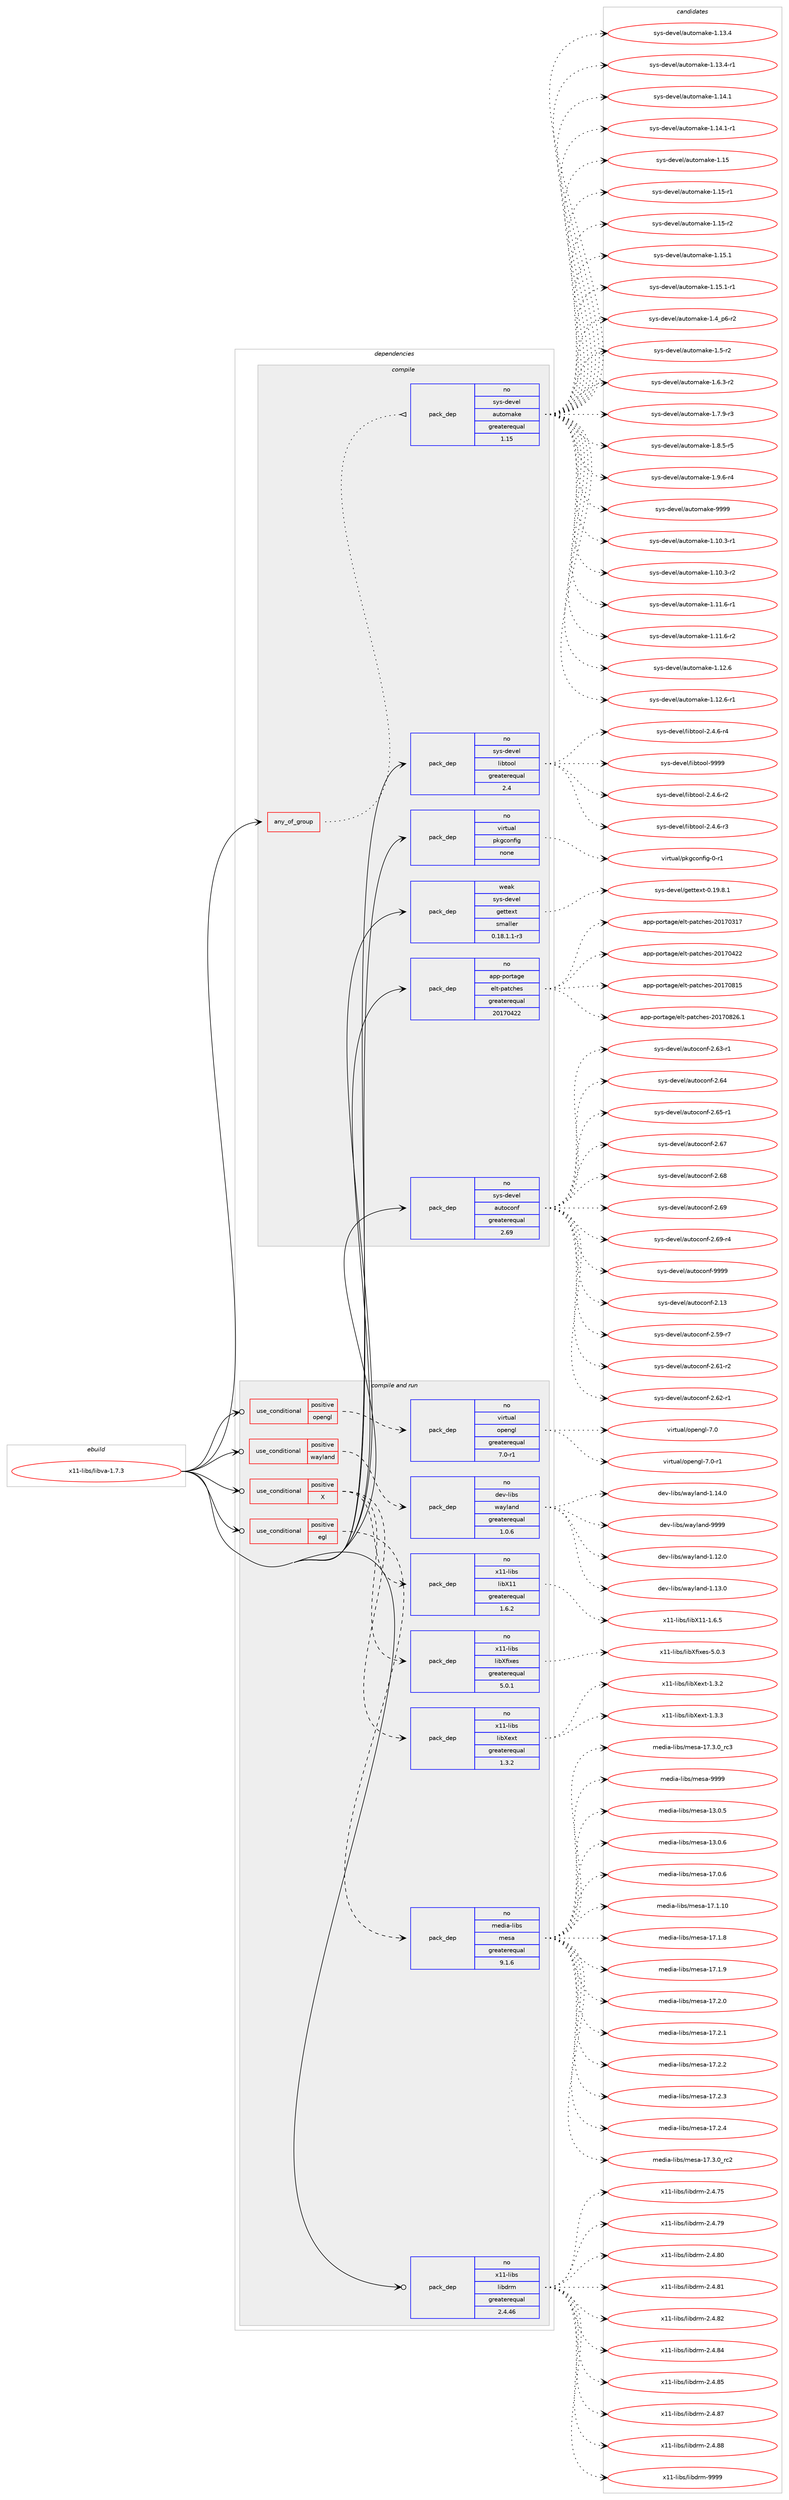 digraph prolog {

# *************
# Graph options
# *************

newrank=true;
concentrate=true;
compound=true;
graph [rankdir=LR,fontname=Helvetica,fontsize=10,ranksep=1.5];#, ranksep=2.5, nodesep=0.2];
edge  [arrowhead=vee];
node  [fontname=Helvetica,fontsize=10];

# **********
# The ebuild
# **********

subgraph cluster_leftcol {
color=gray;
rank=same;
label=<<i>ebuild</i>>;
id [label="x11-libs/libva-1.7.3", color=red, width=4, href="../x11-libs/libva-1.7.3.svg"];
}

# ****************
# The dependencies
# ****************

subgraph cluster_midcol {
color=gray;
label=<<i>dependencies</i>>;
subgraph cluster_compile {
fillcolor="#eeeeee";
style=filled;
label=<<i>compile</i>>;
subgraph any9368 {
dependency519520 [label=<<TABLE BORDER="0" CELLBORDER="1" CELLSPACING="0" CELLPADDING="4"><TR><TD CELLPADDING="10">any_of_group</TD></TR></TABLE>>, shape=none, color=red];subgraph pack387122 {
dependency519521 [label=<<TABLE BORDER="0" CELLBORDER="1" CELLSPACING="0" CELLPADDING="4" WIDTH="220"><TR><TD ROWSPAN="6" CELLPADDING="30">pack_dep</TD></TR><TR><TD WIDTH="110">no</TD></TR><TR><TD>sys-devel</TD></TR><TR><TD>automake</TD></TR><TR><TD>greaterequal</TD></TR><TR><TD>1.15</TD></TR></TABLE>>, shape=none, color=blue];
}
dependency519520:e -> dependency519521:w [weight=20,style="dotted",arrowhead="oinv"];
}
id:e -> dependency519520:w [weight=20,style="solid",arrowhead="vee"];
subgraph pack387123 {
dependency519522 [label=<<TABLE BORDER="0" CELLBORDER="1" CELLSPACING="0" CELLPADDING="4" WIDTH="220"><TR><TD ROWSPAN="6" CELLPADDING="30">pack_dep</TD></TR><TR><TD WIDTH="110">no</TD></TR><TR><TD>app-portage</TD></TR><TR><TD>elt-patches</TD></TR><TR><TD>greaterequal</TD></TR><TR><TD>20170422</TD></TR></TABLE>>, shape=none, color=blue];
}
id:e -> dependency519522:w [weight=20,style="solid",arrowhead="vee"];
subgraph pack387124 {
dependency519523 [label=<<TABLE BORDER="0" CELLBORDER="1" CELLSPACING="0" CELLPADDING="4" WIDTH="220"><TR><TD ROWSPAN="6" CELLPADDING="30">pack_dep</TD></TR><TR><TD WIDTH="110">no</TD></TR><TR><TD>sys-devel</TD></TR><TR><TD>autoconf</TD></TR><TR><TD>greaterequal</TD></TR><TR><TD>2.69</TD></TR></TABLE>>, shape=none, color=blue];
}
id:e -> dependency519523:w [weight=20,style="solid",arrowhead="vee"];
subgraph pack387125 {
dependency519524 [label=<<TABLE BORDER="0" CELLBORDER="1" CELLSPACING="0" CELLPADDING="4" WIDTH="220"><TR><TD ROWSPAN="6" CELLPADDING="30">pack_dep</TD></TR><TR><TD WIDTH="110">no</TD></TR><TR><TD>sys-devel</TD></TR><TR><TD>libtool</TD></TR><TR><TD>greaterequal</TD></TR><TR><TD>2.4</TD></TR></TABLE>>, shape=none, color=blue];
}
id:e -> dependency519524:w [weight=20,style="solid",arrowhead="vee"];
subgraph pack387126 {
dependency519525 [label=<<TABLE BORDER="0" CELLBORDER="1" CELLSPACING="0" CELLPADDING="4" WIDTH="220"><TR><TD ROWSPAN="6" CELLPADDING="30">pack_dep</TD></TR><TR><TD WIDTH="110">no</TD></TR><TR><TD>virtual</TD></TR><TR><TD>pkgconfig</TD></TR><TR><TD>none</TD></TR><TR><TD></TD></TR></TABLE>>, shape=none, color=blue];
}
id:e -> dependency519525:w [weight=20,style="solid",arrowhead="vee"];
subgraph pack387127 {
dependency519526 [label=<<TABLE BORDER="0" CELLBORDER="1" CELLSPACING="0" CELLPADDING="4" WIDTH="220"><TR><TD ROWSPAN="6" CELLPADDING="30">pack_dep</TD></TR><TR><TD WIDTH="110">weak</TD></TR><TR><TD>sys-devel</TD></TR><TR><TD>gettext</TD></TR><TR><TD>smaller</TD></TR><TR><TD>0.18.1.1-r3</TD></TR></TABLE>>, shape=none, color=blue];
}
id:e -> dependency519526:w [weight=20,style="solid",arrowhead="vee"];
}
subgraph cluster_compileandrun {
fillcolor="#eeeeee";
style=filled;
label=<<i>compile and run</i>>;
subgraph cond122691 {
dependency519527 [label=<<TABLE BORDER="0" CELLBORDER="1" CELLSPACING="0" CELLPADDING="4"><TR><TD ROWSPAN="3" CELLPADDING="10">use_conditional</TD></TR><TR><TD>positive</TD></TR><TR><TD>X</TD></TR></TABLE>>, shape=none, color=red];
subgraph pack387128 {
dependency519528 [label=<<TABLE BORDER="0" CELLBORDER="1" CELLSPACING="0" CELLPADDING="4" WIDTH="220"><TR><TD ROWSPAN="6" CELLPADDING="30">pack_dep</TD></TR><TR><TD WIDTH="110">no</TD></TR><TR><TD>x11-libs</TD></TR><TR><TD>libX11</TD></TR><TR><TD>greaterequal</TD></TR><TR><TD>1.6.2</TD></TR></TABLE>>, shape=none, color=blue];
}
dependency519527:e -> dependency519528:w [weight=20,style="dashed",arrowhead="vee"];
subgraph pack387129 {
dependency519529 [label=<<TABLE BORDER="0" CELLBORDER="1" CELLSPACING="0" CELLPADDING="4" WIDTH="220"><TR><TD ROWSPAN="6" CELLPADDING="30">pack_dep</TD></TR><TR><TD WIDTH="110">no</TD></TR><TR><TD>x11-libs</TD></TR><TR><TD>libXext</TD></TR><TR><TD>greaterequal</TD></TR><TR><TD>1.3.2</TD></TR></TABLE>>, shape=none, color=blue];
}
dependency519527:e -> dependency519529:w [weight=20,style="dashed",arrowhead="vee"];
subgraph pack387130 {
dependency519530 [label=<<TABLE BORDER="0" CELLBORDER="1" CELLSPACING="0" CELLPADDING="4" WIDTH="220"><TR><TD ROWSPAN="6" CELLPADDING="30">pack_dep</TD></TR><TR><TD WIDTH="110">no</TD></TR><TR><TD>x11-libs</TD></TR><TR><TD>libXfixes</TD></TR><TR><TD>greaterequal</TD></TR><TR><TD>5.0.1</TD></TR></TABLE>>, shape=none, color=blue];
}
dependency519527:e -> dependency519530:w [weight=20,style="dashed",arrowhead="vee"];
}
id:e -> dependency519527:w [weight=20,style="solid",arrowhead="odotvee"];
subgraph cond122692 {
dependency519531 [label=<<TABLE BORDER="0" CELLBORDER="1" CELLSPACING="0" CELLPADDING="4"><TR><TD ROWSPAN="3" CELLPADDING="10">use_conditional</TD></TR><TR><TD>positive</TD></TR><TR><TD>egl</TD></TR></TABLE>>, shape=none, color=red];
subgraph pack387131 {
dependency519532 [label=<<TABLE BORDER="0" CELLBORDER="1" CELLSPACING="0" CELLPADDING="4" WIDTH="220"><TR><TD ROWSPAN="6" CELLPADDING="30">pack_dep</TD></TR><TR><TD WIDTH="110">no</TD></TR><TR><TD>media-libs</TD></TR><TR><TD>mesa</TD></TR><TR><TD>greaterequal</TD></TR><TR><TD>9.1.6</TD></TR></TABLE>>, shape=none, color=blue];
}
dependency519531:e -> dependency519532:w [weight=20,style="dashed",arrowhead="vee"];
}
id:e -> dependency519531:w [weight=20,style="solid",arrowhead="odotvee"];
subgraph cond122693 {
dependency519533 [label=<<TABLE BORDER="0" CELLBORDER="1" CELLSPACING="0" CELLPADDING="4"><TR><TD ROWSPAN="3" CELLPADDING="10">use_conditional</TD></TR><TR><TD>positive</TD></TR><TR><TD>opengl</TD></TR></TABLE>>, shape=none, color=red];
subgraph pack387132 {
dependency519534 [label=<<TABLE BORDER="0" CELLBORDER="1" CELLSPACING="0" CELLPADDING="4" WIDTH="220"><TR><TD ROWSPAN="6" CELLPADDING="30">pack_dep</TD></TR><TR><TD WIDTH="110">no</TD></TR><TR><TD>virtual</TD></TR><TR><TD>opengl</TD></TR><TR><TD>greaterequal</TD></TR><TR><TD>7.0-r1</TD></TR></TABLE>>, shape=none, color=blue];
}
dependency519533:e -> dependency519534:w [weight=20,style="dashed",arrowhead="vee"];
}
id:e -> dependency519533:w [weight=20,style="solid",arrowhead="odotvee"];
subgraph cond122694 {
dependency519535 [label=<<TABLE BORDER="0" CELLBORDER="1" CELLSPACING="0" CELLPADDING="4"><TR><TD ROWSPAN="3" CELLPADDING="10">use_conditional</TD></TR><TR><TD>positive</TD></TR><TR><TD>wayland</TD></TR></TABLE>>, shape=none, color=red];
subgraph pack387133 {
dependency519536 [label=<<TABLE BORDER="0" CELLBORDER="1" CELLSPACING="0" CELLPADDING="4" WIDTH="220"><TR><TD ROWSPAN="6" CELLPADDING="30">pack_dep</TD></TR><TR><TD WIDTH="110">no</TD></TR><TR><TD>dev-libs</TD></TR><TR><TD>wayland</TD></TR><TR><TD>greaterequal</TD></TR><TR><TD>1.0.6</TD></TR></TABLE>>, shape=none, color=blue];
}
dependency519535:e -> dependency519536:w [weight=20,style="dashed",arrowhead="vee"];
}
id:e -> dependency519535:w [weight=20,style="solid",arrowhead="odotvee"];
subgraph pack387134 {
dependency519537 [label=<<TABLE BORDER="0" CELLBORDER="1" CELLSPACING="0" CELLPADDING="4" WIDTH="220"><TR><TD ROWSPAN="6" CELLPADDING="30">pack_dep</TD></TR><TR><TD WIDTH="110">no</TD></TR><TR><TD>x11-libs</TD></TR><TR><TD>libdrm</TD></TR><TR><TD>greaterequal</TD></TR><TR><TD>2.4.46</TD></TR></TABLE>>, shape=none, color=blue];
}
id:e -> dependency519537:w [weight=20,style="solid",arrowhead="odotvee"];
}
subgraph cluster_run {
fillcolor="#eeeeee";
style=filled;
label=<<i>run</i>>;
}
}

# **************
# The candidates
# **************

subgraph cluster_choices {
rank=same;
color=gray;
label=<<i>candidates</i>>;

subgraph choice387122 {
color=black;
nodesep=1;
choice11512111545100101118101108479711711611110997107101454946494846514511449 [label="sys-devel/automake-1.10.3-r1", color=red, width=4,href="../sys-devel/automake-1.10.3-r1.svg"];
choice11512111545100101118101108479711711611110997107101454946494846514511450 [label="sys-devel/automake-1.10.3-r2", color=red, width=4,href="../sys-devel/automake-1.10.3-r2.svg"];
choice11512111545100101118101108479711711611110997107101454946494946544511449 [label="sys-devel/automake-1.11.6-r1", color=red, width=4,href="../sys-devel/automake-1.11.6-r1.svg"];
choice11512111545100101118101108479711711611110997107101454946494946544511450 [label="sys-devel/automake-1.11.6-r2", color=red, width=4,href="../sys-devel/automake-1.11.6-r2.svg"];
choice1151211154510010111810110847971171161111099710710145494649504654 [label="sys-devel/automake-1.12.6", color=red, width=4,href="../sys-devel/automake-1.12.6.svg"];
choice11512111545100101118101108479711711611110997107101454946495046544511449 [label="sys-devel/automake-1.12.6-r1", color=red, width=4,href="../sys-devel/automake-1.12.6-r1.svg"];
choice1151211154510010111810110847971171161111099710710145494649514652 [label="sys-devel/automake-1.13.4", color=red, width=4,href="../sys-devel/automake-1.13.4.svg"];
choice11512111545100101118101108479711711611110997107101454946495146524511449 [label="sys-devel/automake-1.13.4-r1", color=red, width=4,href="../sys-devel/automake-1.13.4-r1.svg"];
choice1151211154510010111810110847971171161111099710710145494649524649 [label="sys-devel/automake-1.14.1", color=red, width=4,href="../sys-devel/automake-1.14.1.svg"];
choice11512111545100101118101108479711711611110997107101454946495246494511449 [label="sys-devel/automake-1.14.1-r1", color=red, width=4,href="../sys-devel/automake-1.14.1-r1.svg"];
choice115121115451001011181011084797117116111109971071014549464953 [label="sys-devel/automake-1.15", color=red, width=4,href="../sys-devel/automake-1.15.svg"];
choice1151211154510010111810110847971171161111099710710145494649534511449 [label="sys-devel/automake-1.15-r1", color=red, width=4,href="../sys-devel/automake-1.15-r1.svg"];
choice1151211154510010111810110847971171161111099710710145494649534511450 [label="sys-devel/automake-1.15-r2", color=red, width=4,href="../sys-devel/automake-1.15-r2.svg"];
choice1151211154510010111810110847971171161111099710710145494649534649 [label="sys-devel/automake-1.15.1", color=red, width=4,href="../sys-devel/automake-1.15.1.svg"];
choice11512111545100101118101108479711711611110997107101454946495346494511449 [label="sys-devel/automake-1.15.1-r1", color=red, width=4,href="../sys-devel/automake-1.15.1-r1.svg"];
choice115121115451001011181011084797117116111109971071014549465295112544511450 [label="sys-devel/automake-1.4_p6-r2", color=red, width=4,href="../sys-devel/automake-1.4_p6-r2.svg"];
choice11512111545100101118101108479711711611110997107101454946534511450 [label="sys-devel/automake-1.5-r2", color=red, width=4,href="../sys-devel/automake-1.5-r2.svg"];
choice115121115451001011181011084797117116111109971071014549465446514511450 [label="sys-devel/automake-1.6.3-r2", color=red, width=4,href="../sys-devel/automake-1.6.3-r2.svg"];
choice115121115451001011181011084797117116111109971071014549465546574511451 [label="sys-devel/automake-1.7.9-r3", color=red, width=4,href="../sys-devel/automake-1.7.9-r3.svg"];
choice115121115451001011181011084797117116111109971071014549465646534511453 [label="sys-devel/automake-1.8.5-r5", color=red, width=4,href="../sys-devel/automake-1.8.5-r5.svg"];
choice115121115451001011181011084797117116111109971071014549465746544511452 [label="sys-devel/automake-1.9.6-r4", color=red, width=4,href="../sys-devel/automake-1.9.6-r4.svg"];
choice115121115451001011181011084797117116111109971071014557575757 [label="sys-devel/automake-9999", color=red, width=4,href="../sys-devel/automake-9999.svg"];
dependency519521:e -> choice11512111545100101118101108479711711611110997107101454946494846514511449:w [style=dotted,weight="100"];
dependency519521:e -> choice11512111545100101118101108479711711611110997107101454946494846514511450:w [style=dotted,weight="100"];
dependency519521:e -> choice11512111545100101118101108479711711611110997107101454946494946544511449:w [style=dotted,weight="100"];
dependency519521:e -> choice11512111545100101118101108479711711611110997107101454946494946544511450:w [style=dotted,weight="100"];
dependency519521:e -> choice1151211154510010111810110847971171161111099710710145494649504654:w [style=dotted,weight="100"];
dependency519521:e -> choice11512111545100101118101108479711711611110997107101454946495046544511449:w [style=dotted,weight="100"];
dependency519521:e -> choice1151211154510010111810110847971171161111099710710145494649514652:w [style=dotted,weight="100"];
dependency519521:e -> choice11512111545100101118101108479711711611110997107101454946495146524511449:w [style=dotted,weight="100"];
dependency519521:e -> choice1151211154510010111810110847971171161111099710710145494649524649:w [style=dotted,weight="100"];
dependency519521:e -> choice11512111545100101118101108479711711611110997107101454946495246494511449:w [style=dotted,weight="100"];
dependency519521:e -> choice115121115451001011181011084797117116111109971071014549464953:w [style=dotted,weight="100"];
dependency519521:e -> choice1151211154510010111810110847971171161111099710710145494649534511449:w [style=dotted,weight="100"];
dependency519521:e -> choice1151211154510010111810110847971171161111099710710145494649534511450:w [style=dotted,weight="100"];
dependency519521:e -> choice1151211154510010111810110847971171161111099710710145494649534649:w [style=dotted,weight="100"];
dependency519521:e -> choice11512111545100101118101108479711711611110997107101454946495346494511449:w [style=dotted,weight="100"];
dependency519521:e -> choice115121115451001011181011084797117116111109971071014549465295112544511450:w [style=dotted,weight="100"];
dependency519521:e -> choice11512111545100101118101108479711711611110997107101454946534511450:w [style=dotted,weight="100"];
dependency519521:e -> choice115121115451001011181011084797117116111109971071014549465446514511450:w [style=dotted,weight="100"];
dependency519521:e -> choice115121115451001011181011084797117116111109971071014549465546574511451:w [style=dotted,weight="100"];
dependency519521:e -> choice115121115451001011181011084797117116111109971071014549465646534511453:w [style=dotted,weight="100"];
dependency519521:e -> choice115121115451001011181011084797117116111109971071014549465746544511452:w [style=dotted,weight="100"];
dependency519521:e -> choice115121115451001011181011084797117116111109971071014557575757:w [style=dotted,weight="100"];
}
subgraph choice387123 {
color=black;
nodesep=1;
choice97112112451121111141169710310147101108116451129711699104101115455048495548514955 [label="app-portage/elt-patches-20170317", color=red, width=4,href="../app-portage/elt-patches-20170317.svg"];
choice97112112451121111141169710310147101108116451129711699104101115455048495548525050 [label="app-portage/elt-patches-20170422", color=red, width=4,href="../app-portage/elt-patches-20170422.svg"];
choice97112112451121111141169710310147101108116451129711699104101115455048495548564953 [label="app-portage/elt-patches-20170815", color=red, width=4,href="../app-portage/elt-patches-20170815.svg"];
choice971121124511211111411697103101471011081164511297116991041011154550484955485650544649 [label="app-portage/elt-patches-20170826.1", color=red, width=4,href="../app-portage/elt-patches-20170826.1.svg"];
dependency519522:e -> choice97112112451121111141169710310147101108116451129711699104101115455048495548514955:w [style=dotted,weight="100"];
dependency519522:e -> choice97112112451121111141169710310147101108116451129711699104101115455048495548525050:w [style=dotted,weight="100"];
dependency519522:e -> choice97112112451121111141169710310147101108116451129711699104101115455048495548564953:w [style=dotted,weight="100"];
dependency519522:e -> choice971121124511211111411697103101471011081164511297116991041011154550484955485650544649:w [style=dotted,weight="100"];
}
subgraph choice387124 {
color=black;
nodesep=1;
choice115121115451001011181011084797117116111991111101024550464951 [label="sys-devel/autoconf-2.13", color=red, width=4,href="../sys-devel/autoconf-2.13.svg"];
choice1151211154510010111810110847971171161119911111010245504653574511455 [label="sys-devel/autoconf-2.59-r7", color=red, width=4,href="../sys-devel/autoconf-2.59-r7.svg"];
choice1151211154510010111810110847971171161119911111010245504654494511450 [label="sys-devel/autoconf-2.61-r2", color=red, width=4,href="../sys-devel/autoconf-2.61-r2.svg"];
choice1151211154510010111810110847971171161119911111010245504654504511449 [label="sys-devel/autoconf-2.62-r1", color=red, width=4,href="../sys-devel/autoconf-2.62-r1.svg"];
choice1151211154510010111810110847971171161119911111010245504654514511449 [label="sys-devel/autoconf-2.63-r1", color=red, width=4,href="../sys-devel/autoconf-2.63-r1.svg"];
choice115121115451001011181011084797117116111991111101024550465452 [label="sys-devel/autoconf-2.64", color=red, width=4,href="../sys-devel/autoconf-2.64.svg"];
choice1151211154510010111810110847971171161119911111010245504654534511449 [label="sys-devel/autoconf-2.65-r1", color=red, width=4,href="../sys-devel/autoconf-2.65-r1.svg"];
choice115121115451001011181011084797117116111991111101024550465455 [label="sys-devel/autoconf-2.67", color=red, width=4,href="../sys-devel/autoconf-2.67.svg"];
choice115121115451001011181011084797117116111991111101024550465456 [label="sys-devel/autoconf-2.68", color=red, width=4,href="../sys-devel/autoconf-2.68.svg"];
choice115121115451001011181011084797117116111991111101024550465457 [label="sys-devel/autoconf-2.69", color=red, width=4,href="../sys-devel/autoconf-2.69.svg"];
choice1151211154510010111810110847971171161119911111010245504654574511452 [label="sys-devel/autoconf-2.69-r4", color=red, width=4,href="../sys-devel/autoconf-2.69-r4.svg"];
choice115121115451001011181011084797117116111991111101024557575757 [label="sys-devel/autoconf-9999", color=red, width=4,href="../sys-devel/autoconf-9999.svg"];
dependency519523:e -> choice115121115451001011181011084797117116111991111101024550464951:w [style=dotted,weight="100"];
dependency519523:e -> choice1151211154510010111810110847971171161119911111010245504653574511455:w [style=dotted,weight="100"];
dependency519523:e -> choice1151211154510010111810110847971171161119911111010245504654494511450:w [style=dotted,weight="100"];
dependency519523:e -> choice1151211154510010111810110847971171161119911111010245504654504511449:w [style=dotted,weight="100"];
dependency519523:e -> choice1151211154510010111810110847971171161119911111010245504654514511449:w [style=dotted,weight="100"];
dependency519523:e -> choice115121115451001011181011084797117116111991111101024550465452:w [style=dotted,weight="100"];
dependency519523:e -> choice1151211154510010111810110847971171161119911111010245504654534511449:w [style=dotted,weight="100"];
dependency519523:e -> choice115121115451001011181011084797117116111991111101024550465455:w [style=dotted,weight="100"];
dependency519523:e -> choice115121115451001011181011084797117116111991111101024550465456:w [style=dotted,weight="100"];
dependency519523:e -> choice115121115451001011181011084797117116111991111101024550465457:w [style=dotted,weight="100"];
dependency519523:e -> choice1151211154510010111810110847971171161119911111010245504654574511452:w [style=dotted,weight="100"];
dependency519523:e -> choice115121115451001011181011084797117116111991111101024557575757:w [style=dotted,weight="100"];
}
subgraph choice387125 {
color=black;
nodesep=1;
choice1151211154510010111810110847108105981161111111084550465246544511450 [label="sys-devel/libtool-2.4.6-r2", color=red, width=4,href="../sys-devel/libtool-2.4.6-r2.svg"];
choice1151211154510010111810110847108105981161111111084550465246544511451 [label="sys-devel/libtool-2.4.6-r3", color=red, width=4,href="../sys-devel/libtool-2.4.6-r3.svg"];
choice1151211154510010111810110847108105981161111111084550465246544511452 [label="sys-devel/libtool-2.4.6-r4", color=red, width=4,href="../sys-devel/libtool-2.4.6-r4.svg"];
choice1151211154510010111810110847108105981161111111084557575757 [label="sys-devel/libtool-9999", color=red, width=4,href="../sys-devel/libtool-9999.svg"];
dependency519524:e -> choice1151211154510010111810110847108105981161111111084550465246544511450:w [style=dotted,weight="100"];
dependency519524:e -> choice1151211154510010111810110847108105981161111111084550465246544511451:w [style=dotted,weight="100"];
dependency519524:e -> choice1151211154510010111810110847108105981161111111084550465246544511452:w [style=dotted,weight="100"];
dependency519524:e -> choice1151211154510010111810110847108105981161111111084557575757:w [style=dotted,weight="100"];
}
subgraph choice387126 {
color=black;
nodesep=1;
choice11810511411611797108471121071039911111010210510345484511449 [label="virtual/pkgconfig-0-r1", color=red, width=4,href="../virtual/pkgconfig-0-r1.svg"];
dependency519525:e -> choice11810511411611797108471121071039911111010210510345484511449:w [style=dotted,weight="100"];
}
subgraph choice387127 {
color=black;
nodesep=1;
choice1151211154510010111810110847103101116116101120116454846495746564649 [label="sys-devel/gettext-0.19.8.1", color=red, width=4,href="../sys-devel/gettext-0.19.8.1.svg"];
dependency519526:e -> choice1151211154510010111810110847103101116116101120116454846495746564649:w [style=dotted,weight="100"];
}
subgraph choice387128 {
color=black;
nodesep=1;
choice120494945108105981154710810598884949454946544653 [label="x11-libs/libX11-1.6.5", color=red, width=4,href="../x11-libs/libX11-1.6.5.svg"];
dependency519528:e -> choice120494945108105981154710810598884949454946544653:w [style=dotted,weight="100"];
}
subgraph choice387129 {
color=black;
nodesep=1;
choice12049494510810598115471081059888101120116454946514650 [label="x11-libs/libXext-1.3.2", color=red, width=4,href="../x11-libs/libXext-1.3.2.svg"];
choice12049494510810598115471081059888101120116454946514651 [label="x11-libs/libXext-1.3.3", color=red, width=4,href="../x11-libs/libXext-1.3.3.svg"];
dependency519529:e -> choice12049494510810598115471081059888101120116454946514650:w [style=dotted,weight="100"];
dependency519529:e -> choice12049494510810598115471081059888101120116454946514651:w [style=dotted,weight="100"];
}
subgraph choice387130 {
color=black;
nodesep=1;
choice12049494510810598115471081059888102105120101115455346484651 [label="x11-libs/libXfixes-5.0.3", color=red, width=4,href="../x11-libs/libXfixes-5.0.3.svg"];
dependency519530:e -> choice12049494510810598115471081059888102105120101115455346484651:w [style=dotted,weight="100"];
}
subgraph choice387131 {
color=black;
nodesep=1;
choice109101100105974510810598115471091011159745495146484653 [label="media-libs/mesa-13.0.5", color=red, width=4,href="../media-libs/mesa-13.0.5.svg"];
choice109101100105974510810598115471091011159745495146484654 [label="media-libs/mesa-13.0.6", color=red, width=4,href="../media-libs/mesa-13.0.6.svg"];
choice109101100105974510810598115471091011159745495546484654 [label="media-libs/mesa-17.0.6", color=red, width=4,href="../media-libs/mesa-17.0.6.svg"];
choice10910110010597451081059811547109101115974549554649464948 [label="media-libs/mesa-17.1.10", color=red, width=4,href="../media-libs/mesa-17.1.10.svg"];
choice109101100105974510810598115471091011159745495546494656 [label="media-libs/mesa-17.1.8", color=red, width=4,href="../media-libs/mesa-17.1.8.svg"];
choice109101100105974510810598115471091011159745495546494657 [label="media-libs/mesa-17.1.9", color=red, width=4,href="../media-libs/mesa-17.1.9.svg"];
choice109101100105974510810598115471091011159745495546504648 [label="media-libs/mesa-17.2.0", color=red, width=4,href="../media-libs/mesa-17.2.0.svg"];
choice109101100105974510810598115471091011159745495546504649 [label="media-libs/mesa-17.2.1", color=red, width=4,href="../media-libs/mesa-17.2.1.svg"];
choice109101100105974510810598115471091011159745495546504650 [label="media-libs/mesa-17.2.2", color=red, width=4,href="../media-libs/mesa-17.2.2.svg"];
choice109101100105974510810598115471091011159745495546504651 [label="media-libs/mesa-17.2.3", color=red, width=4,href="../media-libs/mesa-17.2.3.svg"];
choice109101100105974510810598115471091011159745495546504652 [label="media-libs/mesa-17.2.4", color=red, width=4,href="../media-libs/mesa-17.2.4.svg"];
choice109101100105974510810598115471091011159745495546514648951149950 [label="media-libs/mesa-17.3.0_rc2", color=red, width=4,href="../media-libs/mesa-17.3.0_rc2.svg"];
choice109101100105974510810598115471091011159745495546514648951149951 [label="media-libs/mesa-17.3.0_rc3", color=red, width=4,href="../media-libs/mesa-17.3.0_rc3.svg"];
choice10910110010597451081059811547109101115974557575757 [label="media-libs/mesa-9999", color=red, width=4,href="../media-libs/mesa-9999.svg"];
dependency519532:e -> choice109101100105974510810598115471091011159745495146484653:w [style=dotted,weight="100"];
dependency519532:e -> choice109101100105974510810598115471091011159745495146484654:w [style=dotted,weight="100"];
dependency519532:e -> choice109101100105974510810598115471091011159745495546484654:w [style=dotted,weight="100"];
dependency519532:e -> choice10910110010597451081059811547109101115974549554649464948:w [style=dotted,weight="100"];
dependency519532:e -> choice109101100105974510810598115471091011159745495546494656:w [style=dotted,weight="100"];
dependency519532:e -> choice109101100105974510810598115471091011159745495546494657:w [style=dotted,weight="100"];
dependency519532:e -> choice109101100105974510810598115471091011159745495546504648:w [style=dotted,weight="100"];
dependency519532:e -> choice109101100105974510810598115471091011159745495546504649:w [style=dotted,weight="100"];
dependency519532:e -> choice109101100105974510810598115471091011159745495546504650:w [style=dotted,weight="100"];
dependency519532:e -> choice109101100105974510810598115471091011159745495546504651:w [style=dotted,weight="100"];
dependency519532:e -> choice109101100105974510810598115471091011159745495546504652:w [style=dotted,weight="100"];
dependency519532:e -> choice109101100105974510810598115471091011159745495546514648951149950:w [style=dotted,weight="100"];
dependency519532:e -> choice109101100105974510810598115471091011159745495546514648951149951:w [style=dotted,weight="100"];
dependency519532:e -> choice10910110010597451081059811547109101115974557575757:w [style=dotted,weight="100"];
}
subgraph choice387132 {
color=black;
nodesep=1;
choice118105114116117971084711111210111010310845554648 [label="virtual/opengl-7.0", color=red, width=4,href="../virtual/opengl-7.0.svg"];
choice1181051141161179710847111112101110103108455546484511449 [label="virtual/opengl-7.0-r1", color=red, width=4,href="../virtual/opengl-7.0-r1.svg"];
dependency519534:e -> choice118105114116117971084711111210111010310845554648:w [style=dotted,weight="100"];
dependency519534:e -> choice1181051141161179710847111112101110103108455546484511449:w [style=dotted,weight="100"];
}
subgraph choice387133 {
color=black;
nodesep=1;
choice100101118451081059811547119971211089711010045494649504648 [label="dev-libs/wayland-1.12.0", color=red, width=4,href="../dev-libs/wayland-1.12.0.svg"];
choice100101118451081059811547119971211089711010045494649514648 [label="dev-libs/wayland-1.13.0", color=red, width=4,href="../dev-libs/wayland-1.13.0.svg"];
choice100101118451081059811547119971211089711010045494649524648 [label="dev-libs/wayland-1.14.0", color=red, width=4,href="../dev-libs/wayland-1.14.0.svg"];
choice10010111845108105981154711997121108971101004557575757 [label="dev-libs/wayland-9999", color=red, width=4,href="../dev-libs/wayland-9999.svg"];
dependency519536:e -> choice100101118451081059811547119971211089711010045494649504648:w [style=dotted,weight="100"];
dependency519536:e -> choice100101118451081059811547119971211089711010045494649514648:w [style=dotted,weight="100"];
dependency519536:e -> choice100101118451081059811547119971211089711010045494649524648:w [style=dotted,weight="100"];
dependency519536:e -> choice10010111845108105981154711997121108971101004557575757:w [style=dotted,weight="100"];
}
subgraph choice387134 {
color=black;
nodesep=1;
choice12049494510810598115471081059810011410945504652465553 [label="x11-libs/libdrm-2.4.75", color=red, width=4,href="../x11-libs/libdrm-2.4.75.svg"];
choice12049494510810598115471081059810011410945504652465557 [label="x11-libs/libdrm-2.4.79", color=red, width=4,href="../x11-libs/libdrm-2.4.79.svg"];
choice12049494510810598115471081059810011410945504652465648 [label="x11-libs/libdrm-2.4.80", color=red, width=4,href="../x11-libs/libdrm-2.4.80.svg"];
choice12049494510810598115471081059810011410945504652465649 [label="x11-libs/libdrm-2.4.81", color=red, width=4,href="../x11-libs/libdrm-2.4.81.svg"];
choice12049494510810598115471081059810011410945504652465650 [label="x11-libs/libdrm-2.4.82", color=red, width=4,href="../x11-libs/libdrm-2.4.82.svg"];
choice12049494510810598115471081059810011410945504652465652 [label="x11-libs/libdrm-2.4.84", color=red, width=4,href="../x11-libs/libdrm-2.4.84.svg"];
choice12049494510810598115471081059810011410945504652465653 [label="x11-libs/libdrm-2.4.85", color=red, width=4,href="../x11-libs/libdrm-2.4.85.svg"];
choice12049494510810598115471081059810011410945504652465655 [label="x11-libs/libdrm-2.4.87", color=red, width=4,href="../x11-libs/libdrm-2.4.87.svg"];
choice12049494510810598115471081059810011410945504652465656 [label="x11-libs/libdrm-2.4.88", color=red, width=4,href="../x11-libs/libdrm-2.4.88.svg"];
choice1204949451081059811547108105981001141094557575757 [label="x11-libs/libdrm-9999", color=red, width=4,href="../x11-libs/libdrm-9999.svg"];
dependency519537:e -> choice12049494510810598115471081059810011410945504652465553:w [style=dotted,weight="100"];
dependency519537:e -> choice12049494510810598115471081059810011410945504652465557:w [style=dotted,weight="100"];
dependency519537:e -> choice12049494510810598115471081059810011410945504652465648:w [style=dotted,weight="100"];
dependency519537:e -> choice12049494510810598115471081059810011410945504652465649:w [style=dotted,weight="100"];
dependency519537:e -> choice12049494510810598115471081059810011410945504652465650:w [style=dotted,weight="100"];
dependency519537:e -> choice12049494510810598115471081059810011410945504652465652:w [style=dotted,weight="100"];
dependency519537:e -> choice12049494510810598115471081059810011410945504652465653:w [style=dotted,weight="100"];
dependency519537:e -> choice12049494510810598115471081059810011410945504652465655:w [style=dotted,weight="100"];
dependency519537:e -> choice12049494510810598115471081059810011410945504652465656:w [style=dotted,weight="100"];
dependency519537:e -> choice1204949451081059811547108105981001141094557575757:w [style=dotted,weight="100"];
}
}

}
